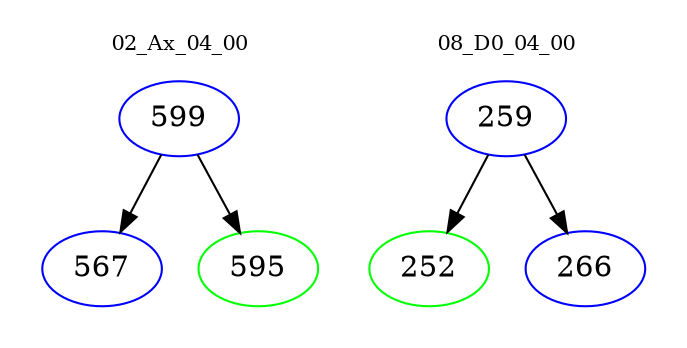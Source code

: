 digraph{
subgraph cluster_0 {
color = white
label = "02_Ax_04_00";
fontsize=10;
T0_599 [label="599", color="blue"]
T0_599 -> T0_567 [color="black"]
T0_567 [label="567", color="blue"]
T0_599 -> T0_595 [color="black"]
T0_595 [label="595", color="green"]
}
subgraph cluster_1 {
color = white
label = "08_D0_04_00";
fontsize=10;
T1_259 [label="259", color="blue"]
T1_259 -> T1_252 [color="black"]
T1_252 [label="252", color="green"]
T1_259 -> T1_266 [color="black"]
T1_266 [label="266", color="blue"]
}
}
